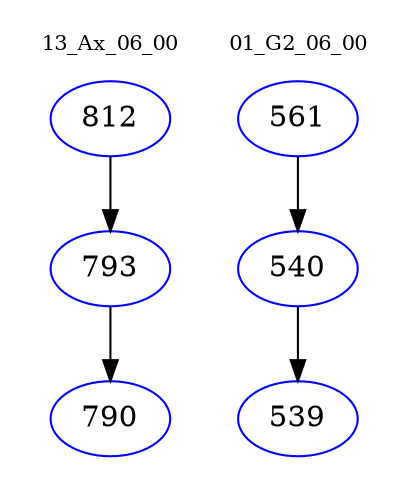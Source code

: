 digraph{
subgraph cluster_0 {
color = white
label = "13_Ax_06_00";
fontsize=10;
T0_812 [label="812", color="blue"]
T0_812 -> T0_793 [color="black"]
T0_793 [label="793", color="blue"]
T0_793 -> T0_790 [color="black"]
T0_790 [label="790", color="blue"]
}
subgraph cluster_1 {
color = white
label = "01_G2_06_00";
fontsize=10;
T1_561 [label="561", color="blue"]
T1_561 -> T1_540 [color="black"]
T1_540 [label="540", color="blue"]
T1_540 -> T1_539 [color="black"]
T1_539 [label="539", color="blue"]
}
}
